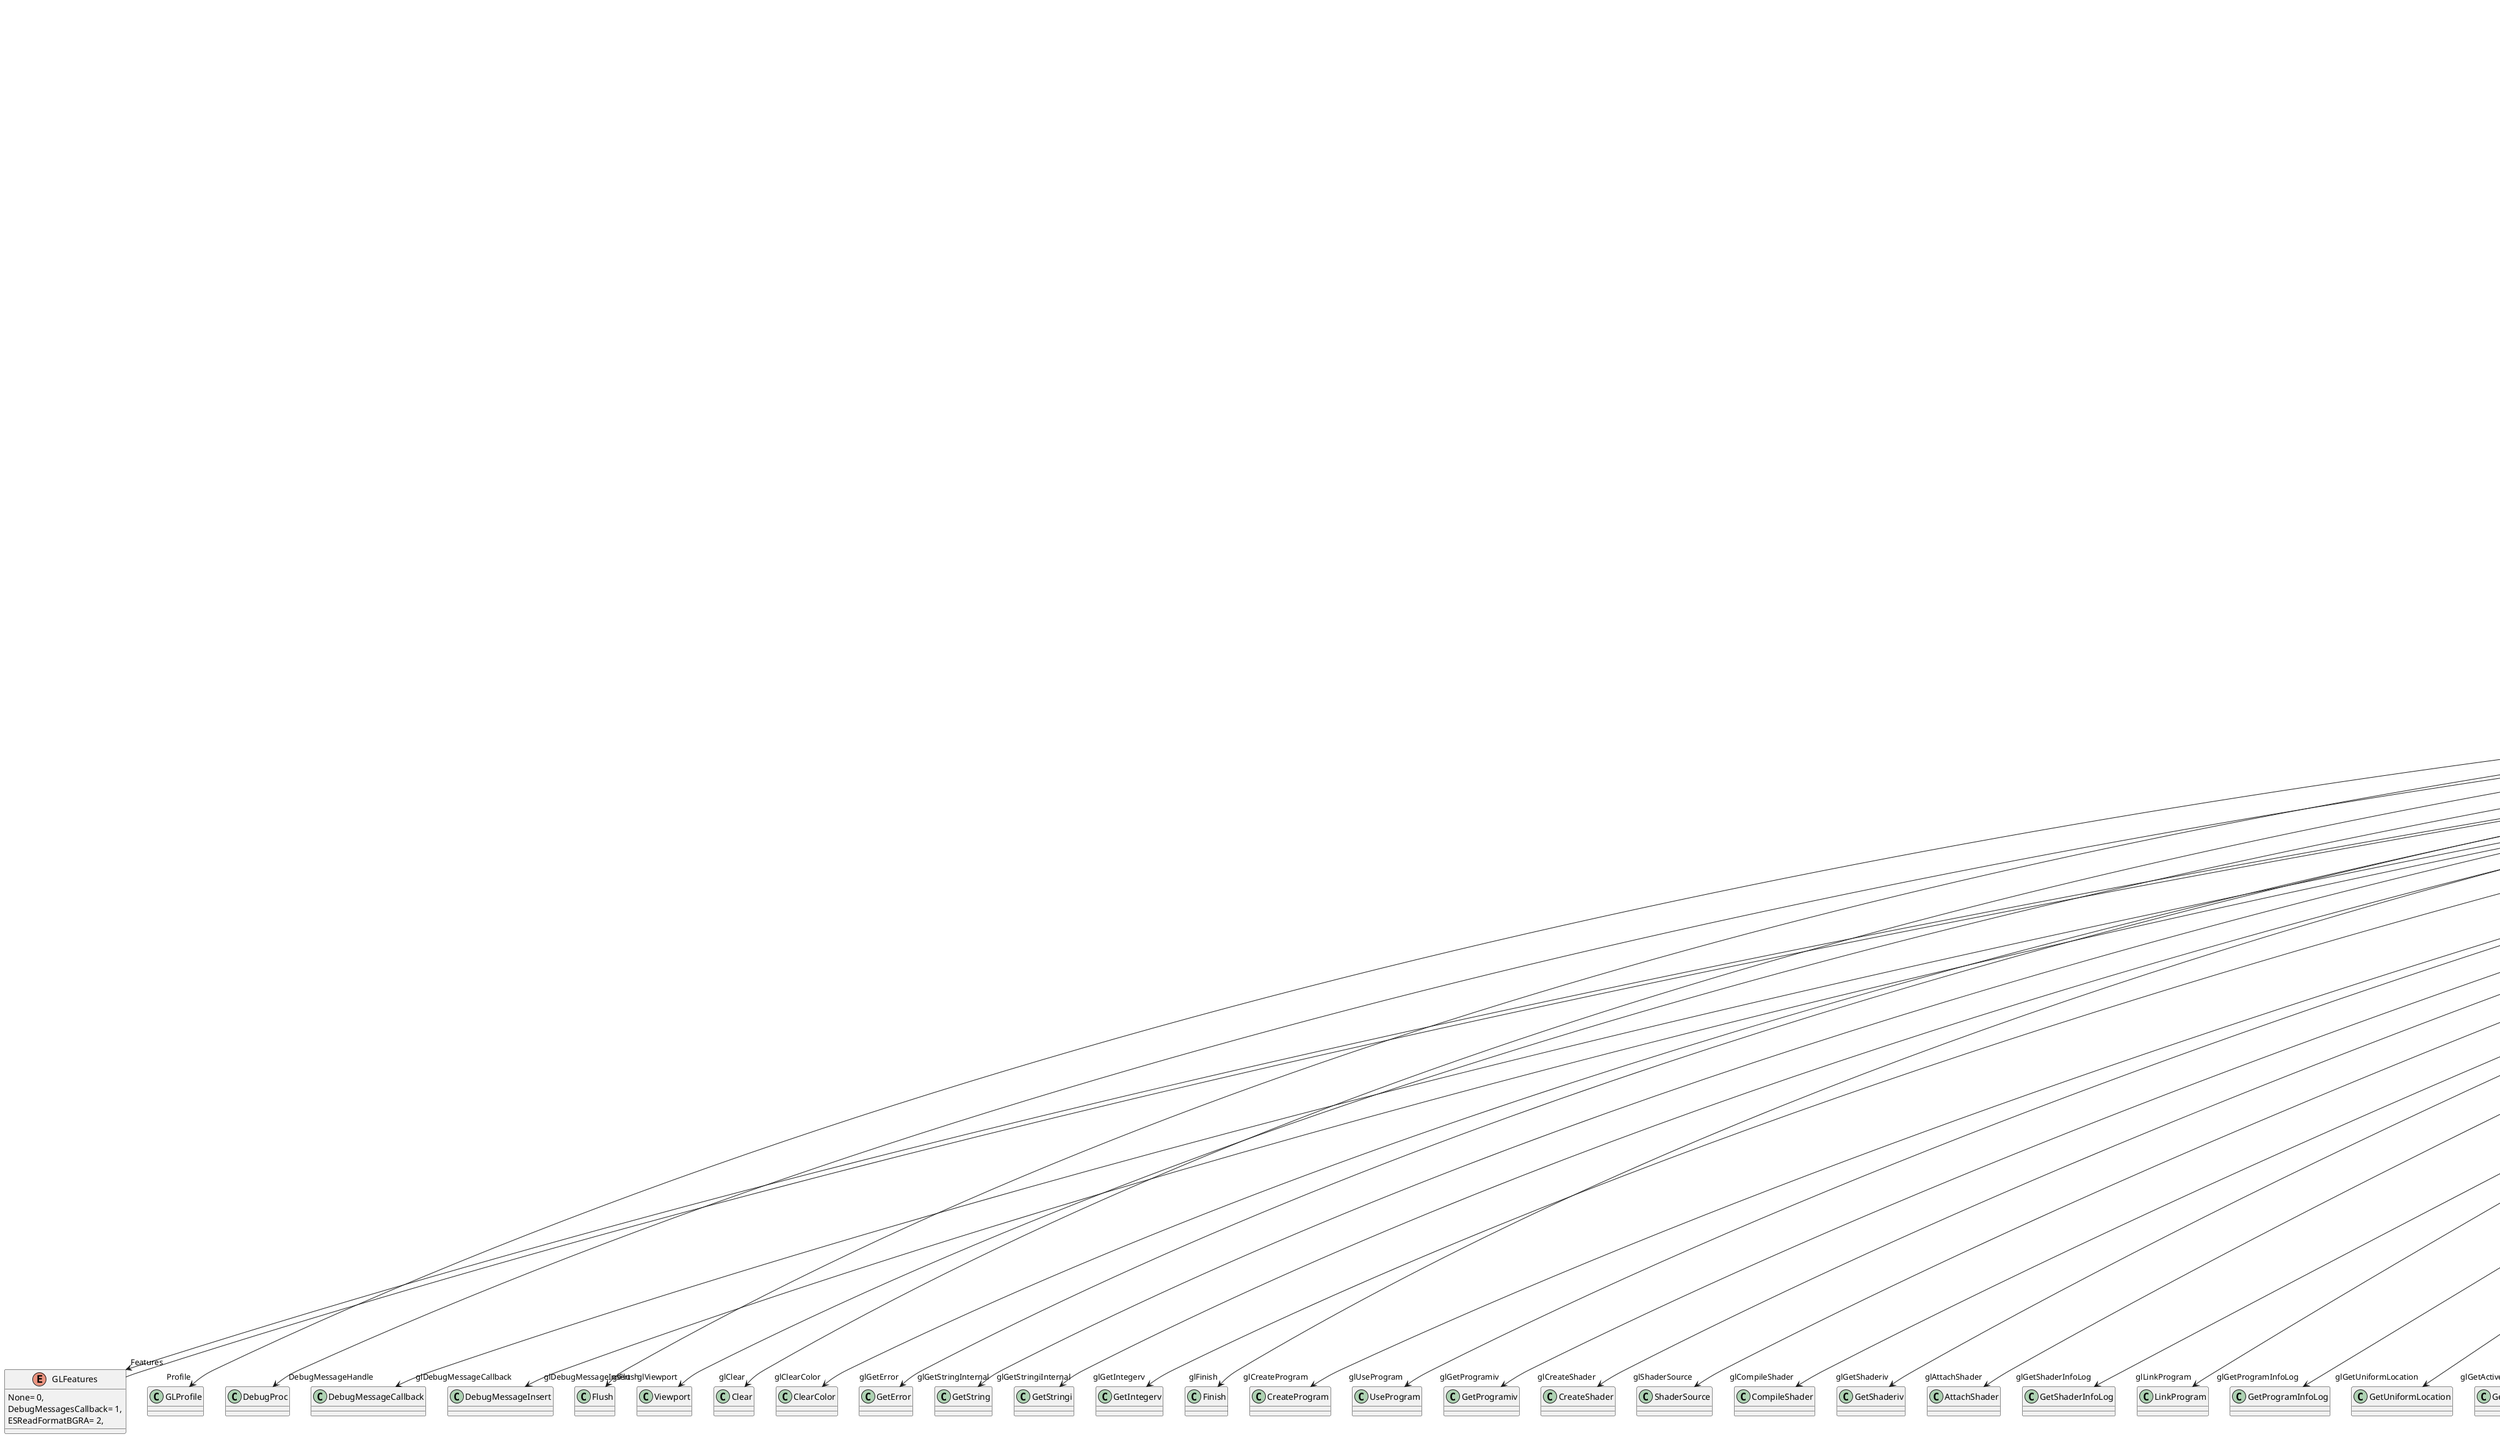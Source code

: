 @startuml
class OpenGL <<static>> {
    + {static} Version : string <<get>>
    + <<const>> GL_FALSE : int = 0
    + <<const>> GL_COLOR_BUFFER_BIT : int = 0x4000
    + <<const>> GL_DEPTH_BUFFER_BIT : int = 0x0100
    + <<const>> GL_STENCIL_BUFFER_BIT : int = 0x0400
    + <<const>> GL_UNSIGNED_BYTE : int = 0x1401
    + <<const>> GL_FLOAT : int = 0x1406
    + <<const>> GL_NO_ERROR : int = 0
    + <<const>> GL_INVALID_ENUM : int = 0x0500
    + <<const>> GL_INVALID_VALUE : int = 0x0501
    + <<const>> GL_INVALID_OPERATION : int = 0x0502
    + <<const>> GL_STACK_OVERFLOW : int = 0x0503
    + <<const>> GL_STACK_UNDERFLOW : int = 0x0504
    + <<const>> GL_OUT_OF_MEMORY : int = 0x0505
    + <<const>> GL_INVALID_FRAMEBUFFER_OPERATION : int = 0x0506
    + <<const>> GL_CONTEXT_LOST : int = 0x0507
    + <<const>> GL_TABLE_TOO_LARGE : int = 0x8031
    + <<const>> GL_POINTS : int = 0
    + <<const>> GL_LINES : int = 0x0001
    + <<const>> GL_TRIANGLES : int = 0x0004
    + <<const>> GL_ALPHA_TEST : int = 0x0BC0
    + <<const>> GL_BLEND : int = 0x0BE2
    + <<const>> GL_STENCIL_TEST : int = 0x0B90
    + <<const>> GL_DEPTH_TEST : int = 0x0B71
    + <<const>> GL_SCISSOR_TEST : int = 0x0C11
    + <<const>> GL_TEXTURE_2D : int = 0x0DE1
    + <<const>> GL_TEXTURE_WRAP_S : int = 0x2802
    + <<const>> GL_TEXTURE_WRAP_T : int = 0x2803
    + <<const>> GL_TEXTURE_MAG_FILTER : int = 0x2800
    + <<const>> GL_TEXTURE_MIN_FILTER : int = 0x2801
    + <<const>> GL_NEAREST : int = 0x2600
    + <<const>> GL_LINEAR : int = 0x2601
    + <<const>> GL_DEPTH_COMPONENT : int = 0x1902
    + <<const>> GL_LEQUAL : int = 0x0203
    + <<const>> GL_ZERO : int = 0
    + <<const>> GL_ONE : int = 1
    + <<const>> GL_SRC_COLOR : int = 0x0300
    + <<const>> GL_ONE_MINUS_SRC_COLOR : int = 0x0301
    + <<const>> GL_SRC_ALPHA : int = 0x0302
    + <<const>> GL_ONE_MINUS_SRC_ALPHA : int = 0x0303
    + <<const>> GL_DST_ALPHA : int = 0x0304
    + <<const>> GL_ONE_MINUS_DST_ALPHA : int = 0x0305
    + <<const>> GL_DST_COLOR : int = 0x0306
    + <<const>> GL_ONE_MINUS_DST_COLOR : int = 0x0307
    + <<const>> GL_FUNC_ADD : int = 0x8006
    + <<const>> GL_FUNC_SUBTRACT : int = 0x800A
    + <<const>> GL_FUNC_REVERSE_SUBTRACT : int = 0x800B
    + <<const>> GL_BLEND_COLOR : int = 0x8005
    + <<const>> GL_CLIENT_PIXEL_STORE_BIT : int = 0x0001
    + <<const>> GL_RGBA : int = 0x1908
    + <<const>> GL_BGRA : int = 0x80E1
    + <<const>> GL_RGBA8 : int = 0x8058
    + <<const>> GL_CLAMP_TO_EDGE : int = 0x812F
    + <<const>> GL_TEXTURE_BASE_LEVEL : int = 0x813C
    + <<const>> GL_TEXTURE_MAX_LEVEL : int = 0x813D
    + <<const>> GL_ARRAY_BUFFER : int = 0x8892
    + <<const>> GL_DYNAMIC_DRAW : int = 0x88E8
    + <<const>> GL_TEXTURE0 : int = 0x84C0
    + <<const>> GL_DEPTH_COMPONENT16 : int = 0x81A5
    + <<const>> GL_FRAGMENT_SHADER : int = 0x8B30
    + <<const>> GL_VERTEX_SHADER : int = 0x8B31
    + <<const>> GL_SAMPLER_2D : int = 0x8B5E
    + <<const>> GL_COMPILE_STATUS : int = 0x8B81
    + <<const>> GL_LINK_STATUS : int = 0x8B82
    + <<const>> GL_INFO_LOG_LENGTH : int = 0x8B84
    + <<const>> GL_ACTIVE_UNIFORMS : int = 0x8B86
    + <<const>> GL_DEBUG_OUTPUT : int = 0x92E0
    + <<const>> GL_DEBUG_OUTPUT_SYNCHRONOUS : int = 0x8242
    + <<const>> GL_DEBUG_SOURCE_API : int = 0x8246
    + <<const>> GL_DEBUG_SOURCE_WINDOW_SYSTEM : int = 0x8247
    + <<const>> GL_DEBUG_SOURCE_SHADER_COMPILER : int = 0x8248
    + <<const>> GL_DEBUG_SOURCE_THIRD_PARTY : int = 0x8249
    + <<const>> GL_DEBUG_SOURCE_APPLICATION : int = 0x824A
    + <<const>> GL_DEBUG_SOURCE_OTHER : int = 0x824B
    + <<const>> GL_DEBUG_TYPE_ERROR : int = 0x824C
    + <<const>> GL_DEBUG_TYPE_DEPRECATED_BEHAVIOR : int = 0x824D
    + <<const>> GL_DEBUG_TYPE_UNDEFINED_BEHAVIOR : int = 0x824E
    + <<const>> GL_DEBUG_TYPE_PORTABILITY : int = 0x824F
    + <<const>> GL_DEBUG_TYPE_PERFORMANCE : int = 0x8250
    + <<const>> GL_DEBUG_TYPE_MARKER : int = 0x8268
    + <<const>> GL_DEBUG_TYPE_PUSH_GROUP : int = 0x8269
    + <<const>> GL_DEBUG_TYPE_POP_GROUP : int = 0x826A
    + <<const>> GL_DEBUG_TYPE_OTHER : int = 0x8251
    + <<const>> GL_DEBUG_SEVERITY_HIGH : int = 0x9146
    + <<const>> GL_DEBUG_SEVERITY_MEDIUM : int = 0x9147
    + <<const>> GL_DEBUG_SEVERITY_LOW : int = 0x9148
    + <<const>> GL_DEBUG_SEVERITY_NOTIFICATION : int = 0x826B
    + <<const>> GL_PACK_ROW_LENGTH : int = 0x0D02
    + <<const>> GL_PACK_ALIGNMENT : int = 0x0D05
    + <<const>> GL_VIEWPORT : int = 0x0BA2
    + <<const>> GL_VENDOR : int = 0x1F00
    + <<const>> GL_RENDERER : int = 0x1F01
    + <<const>> GL_VERSION : int = 0x1F02
    + <<const>> GL_EXTENSIONS : int = 0x1F03
    + <<const>> GL_NUM_EXTENSIONS : int = 0x821D
    + <<const>> GL_SHADING_LANGUAGE_VERSION : int = 0x8B8C
    + <<const>> GL_FRAMEBUFFER : int = 0x8D40
    + <<const>> GL_RENDERBUFFER : int = 0x8D41
    + <<const>> GL_COLOR_ATTACHMENT0 : int = 0x8CE0
    + <<const>> GL_DEPTH_ATTACHMENT : int = 0x8D00
    + <<const>> GL_FRAMEBUFFER_COMPLETE : int = 0x8CD5
    + <<const>> GL_FRAMEBUFFER_BINDING : int = 0x8CA6
    + {static} glGetString(name:int) : string
    + {static} glGetStringi(name:int, index:uint) : string
    + {static} Initialize(preferLegacyProfile:bool) : void
    {static} Bind(name:string) : T
    + {static} DetectGLFeatures(preferLegacyProfile:bool) : bool
    + {static} WriteGraphicsLog(message:string) : void
    + {static} CheckGLError() : void
    {static} DebugMessageHandler(source:int, type:int, id:uint, severity:int, length:int, message:StringBuilder, userparam:IntPtr) : void
    {static} BuildErrorText(source:int, type:int, severity:int, message:StringBuilder) : string
}
enum GLFeatures {
    None= 0,
    DebugMessagesCallback= 1,
    ESReadFormatBGRA= 2,
}
class "Dictionary`2"<T1,T2> {
}
OpenGL --> "Profile" GLProfile
OpenGL --> "Features" GLFeatures
OpenGL o-> "ErrorToText<int,string>" "Dictionary`2"
OpenGL o-> "DebugSourceToText<int,string>" "Dictionary`2"
OpenGL o-> "DebugTypeToText<int,string>" "Dictionary`2"
OpenGL o-> "DebugSeverityToText<int,string>" "Dictionary`2"
OpenGL --> "DebugMessageHandle" DebugProc
OpenGL --> "glDebugMessageCallback" DebugMessageCallback
OpenGL --> "glDebugMessageInsert" DebugMessageInsert
OpenGL --> "glFlush" Flush
OpenGL --> "glViewport" Viewport
OpenGL --> "glClear" Clear
OpenGL --> "glClearColor" ClearColor
OpenGL --> "glGetError" GetError
OpenGL --> "glGetStringInternal" GetString
OpenGL --> "glGetStringiInternal" GetStringi
OpenGL --> "glGetIntegerv" GetIntegerv
OpenGL --> "glFinish" Finish
OpenGL --> "glCreateProgram" CreateProgram
OpenGL --> "glUseProgram" UseProgram
OpenGL --> "glGetProgramiv" GetProgramiv
OpenGL --> "glCreateShader" CreateShader
OpenGL --> "glShaderSource" ShaderSource
OpenGL --> "glCompileShader" CompileShader
OpenGL --> "glGetShaderiv" GetShaderiv
OpenGL --> "glAttachShader" AttachShader
OpenGL --> "glGetShaderInfoLog" GetShaderInfoLog
OpenGL --> "glLinkProgram" LinkProgram
OpenGL --> "glGetProgramInfoLog" GetProgramInfoLog
OpenGL --> "glGetUniformLocation" GetUniformLocation
OpenGL --> "glGetActiveUniform" GetActiveUniform
OpenGL --> "glUniform1i" Uniform1i
OpenGL --> "glUniform1f" Uniform1f
OpenGL --> "glUniform2f" Uniform2f
OpenGL --> "glUniform3f" Uniform3f
OpenGL --> "glUniform1fv" Uniform1fv
OpenGL --> "glUniform2fv" Uniform2fv
OpenGL --> "glUniform3fv" Uniform3fv
OpenGL --> "glUniform4fv" Uniform4fv
OpenGL --> "glUniformMatrix4fv" UniformMatrix4fv
OpenGL --> "glGenBuffers" GenBuffers
OpenGL --> "glBindBuffer" BindBuffer
OpenGL --> "glGenVertexArrays" GenVertexArrays
OpenGL --> "glBindVertexArray" BindVertexArray
OpenGL --> "glBufferData" BufferData
OpenGL --> "glBufferSubData" BufferSubData
OpenGL --> "glDeleteBuffers" DeleteBuffers
OpenGL --> "glBindAttribLocation" BindAttribLocation
OpenGL --> "glBindFragDataLocation" BindFragDataLocation
OpenGL --> "glVertexAttribPointer" VertexAttribPointer
OpenGL --> "glEnableVertexAttribArray" EnableVertexAttribArray
OpenGL --> "glDisableVertexAttribArray" DisableVertexAttribArray
OpenGL --> "glDrawArrays" DrawArrays
OpenGL --> "glEnable" Enable
OpenGL --> "glDisable" Disable
OpenGL --> "glBlendEquation" BlendEquation
OpenGL --> "glBlendEquationSeparate" BlendEquationSeparate
OpenGL --> "glBlendFunc" BlendFunc
OpenGL --> "glDepthFunc" DepthFunc
OpenGL --> "glScissor" Scissor
OpenGL --> "glReadPixels" ReadPixels
OpenGL --> "glGenTextures" GenTextures
OpenGL --> "glDeleteTextures" DeleteTextures
OpenGL --> "glIsTexture" IsTexture
OpenGL --> "glBindTexture" BindTexture
OpenGL --> "glActiveTexture" ActiveTexture
OpenGL --> "glTexImage2D" TexImage2D
OpenGL --> "glGetTexImage" GetTexImage
OpenGL --> "glTexParameteri" TexParameteri
OpenGL --> "glTexParameterf" TexParameterf
OpenGL --> "glGenFramebuffers" GenFramebuffers
OpenGL --> "glBindFramebuffer" BindFramebuffer
OpenGL --> "glFramebufferTexture2D" FramebufferTexture2D
OpenGL --> "glDeleteFramebuffers" DeleteFramebuffers
OpenGL --> "glGenRenderbuffers" GenRenderbuffers
OpenGL --> "glBindRenderbuffer" BindRenderbuffer
OpenGL --> "glRenderbufferStorage" RenderbufferStorage
OpenGL --> "glDeleteRenderbuffers" DeleteRenderbuffers
OpenGL --> "glFramebufferRenderbuffer" FramebufferRenderbuffer
OpenGL --> "glCheckFramebufferStatus" CheckFramebufferStatus
OpenGL +-- GLFeatures
@enduml
